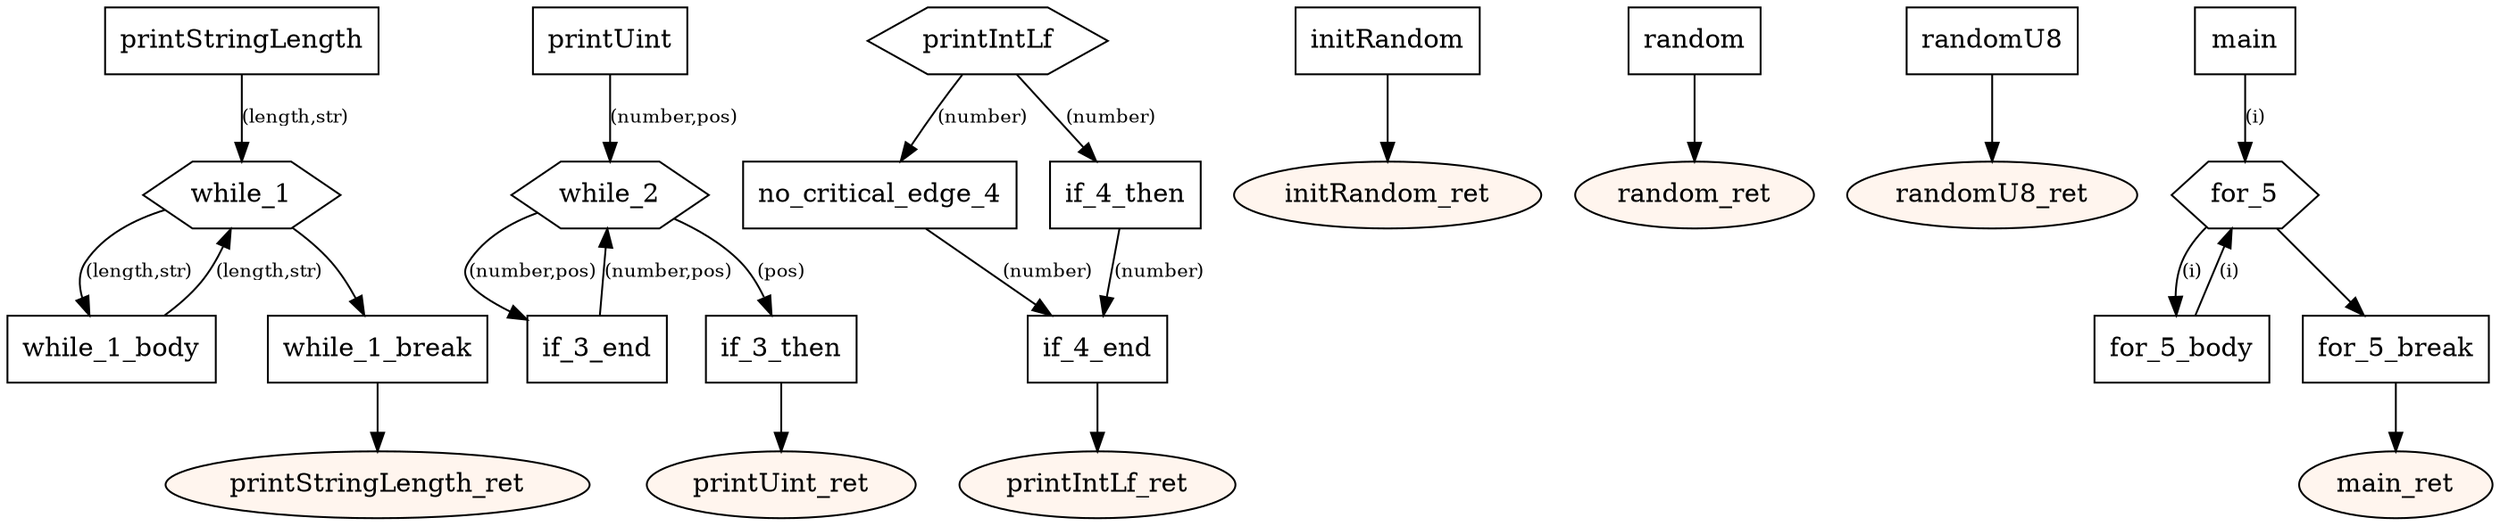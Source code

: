 digraph program {
	edge[fontsize="10pt"];
	subgraph fn_printStringLength {
		BasicBlock_0_printStringLength [label="printStringLength",shape=box];
		BasicBlock_0_printStringLength -> BasicBlock_0_while_1 [label="(length,str)"];
		BasicBlock_0_while_1_body [label="while_1_body",shape=box];
		BasicBlock_0_while_1_body -> BasicBlock_0_while_1 [label="(length,str)"];
		BasicBlock_0_while_1 [label="while_1",shape=hexagon];
		BasicBlock_0_while_1 -> BasicBlock_0_while_1_break;
		BasicBlock_0_while_1 -> BasicBlock_0_while_1_body [label="(length,str)"];
		BasicBlock_0_while_1_break [label="while_1_break",shape=box];
		BasicBlock_0_while_1_break -> BasicBlock_0_printStringLength_ret;
		BasicBlock_0_printStringLength_ret [label="printStringLength_ret",shape=oval,style=filled,fillcolor="#fff5ee"];
	}
	subgraph fn_printUint {
		BasicBlock_1_printUint [label="printUint",shape=box];
		BasicBlock_1_printUint -> BasicBlock_1_while_2 [label="(number,pos)"];
		BasicBlock_1_if_3_end [label="if_3_end",shape=box];
		BasicBlock_1_if_3_end -> BasicBlock_1_while_2 [label="(number,pos)"];
		BasicBlock_1_while_2 [label="while_2",shape=hexagon];
		BasicBlock_1_while_2 -> BasicBlock_1_if_3_end [label="(number,pos)"];
		BasicBlock_1_while_2 -> BasicBlock_1_if_3_then [label="(pos)"];
		BasicBlock_1_if_3_then [label="if_3_then",shape=box];
		BasicBlock_1_if_3_then -> BasicBlock_1_printUint_ret;
		BasicBlock_1_printUint_ret [label="printUint_ret",shape=oval,style=filled,fillcolor="#fff5ee"];
	}
	subgraph fn_printIntLf {
		BasicBlock_2_printIntLf [label="printIntLf",shape=hexagon];
		BasicBlock_2_printIntLf -> BasicBlock_2_no_critical_edge_4 [label="(number)"];
		BasicBlock_2_printIntLf -> BasicBlock_2_if_4_then [label="(number)"];
		BasicBlock_2_no_critical_edge_4 [label="no_critical_edge_4",shape=box];
		BasicBlock_2_no_critical_edge_4 -> BasicBlock_2_if_4_end [label="(number)"];
		BasicBlock_2_if_4_then [label="if_4_then",shape=box];
		BasicBlock_2_if_4_then -> BasicBlock_2_if_4_end [label="(number)"];
		BasicBlock_2_if_4_end [label="if_4_end",shape=box];
		BasicBlock_2_if_4_end -> BasicBlock_2_printIntLf_ret;
		BasicBlock_2_printIntLf_ret [label="printIntLf_ret",shape=oval,style=filled,fillcolor="#fff5ee"];
	}
	subgraph fn_initRandom {
		BasicBlock_3_initRandom [label="initRandom",shape=box];
		BasicBlock_3_initRandom -> BasicBlock_3_initRandom_ret;
		BasicBlock_3_initRandom_ret [label="initRandom_ret",shape=oval,style=filled,fillcolor="#fff5ee"];
	}
	subgraph fn_random {
		BasicBlock_4_random [label="random",shape=box];
		BasicBlock_4_random -> BasicBlock_4_random_ret;
		BasicBlock_4_random_ret [label="random_ret",shape=oval,style=filled,fillcolor="#fff5ee"];
	}
	subgraph fn_randomU8 {
		BasicBlock_5_randomU8 [label="randomU8",shape=box];
		BasicBlock_5_randomU8 -> BasicBlock_5_randomU8_ret;
		BasicBlock_5_randomU8_ret [label="randomU8_ret",shape=oval,style=filled,fillcolor="#fff5ee"];
	}
	subgraph fn_main {
		BasicBlock_6_main [label="main",shape=box];
		BasicBlock_6_main -> BasicBlock_6_for_5 [label="(i)"];
		BasicBlock_6_for_5_body [label="for_5_body",shape=box];
		BasicBlock_6_for_5_body -> BasicBlock_6_for_5 [label="(i)"];
		BasicBlock_6_for_5 [label="for_5",shape=hexagon];
		BasicBlock_6_for_5 -> BasicBlock_6_for_5_break;
		BasicBlock_6_for_5 -> BasicBlock_6_for_5_body [label="(i)"];
		BasicBlock_6_for_5_break [label="for_5_break",shape=box];
		BasicBlock_6_for_5_break -> BasicBlock_6_main_ret;
		BasicBlock_6_main_ret [label="main_ret",shape=oval,style=filled,fillcolor="#fff5ee"];
	}
}
